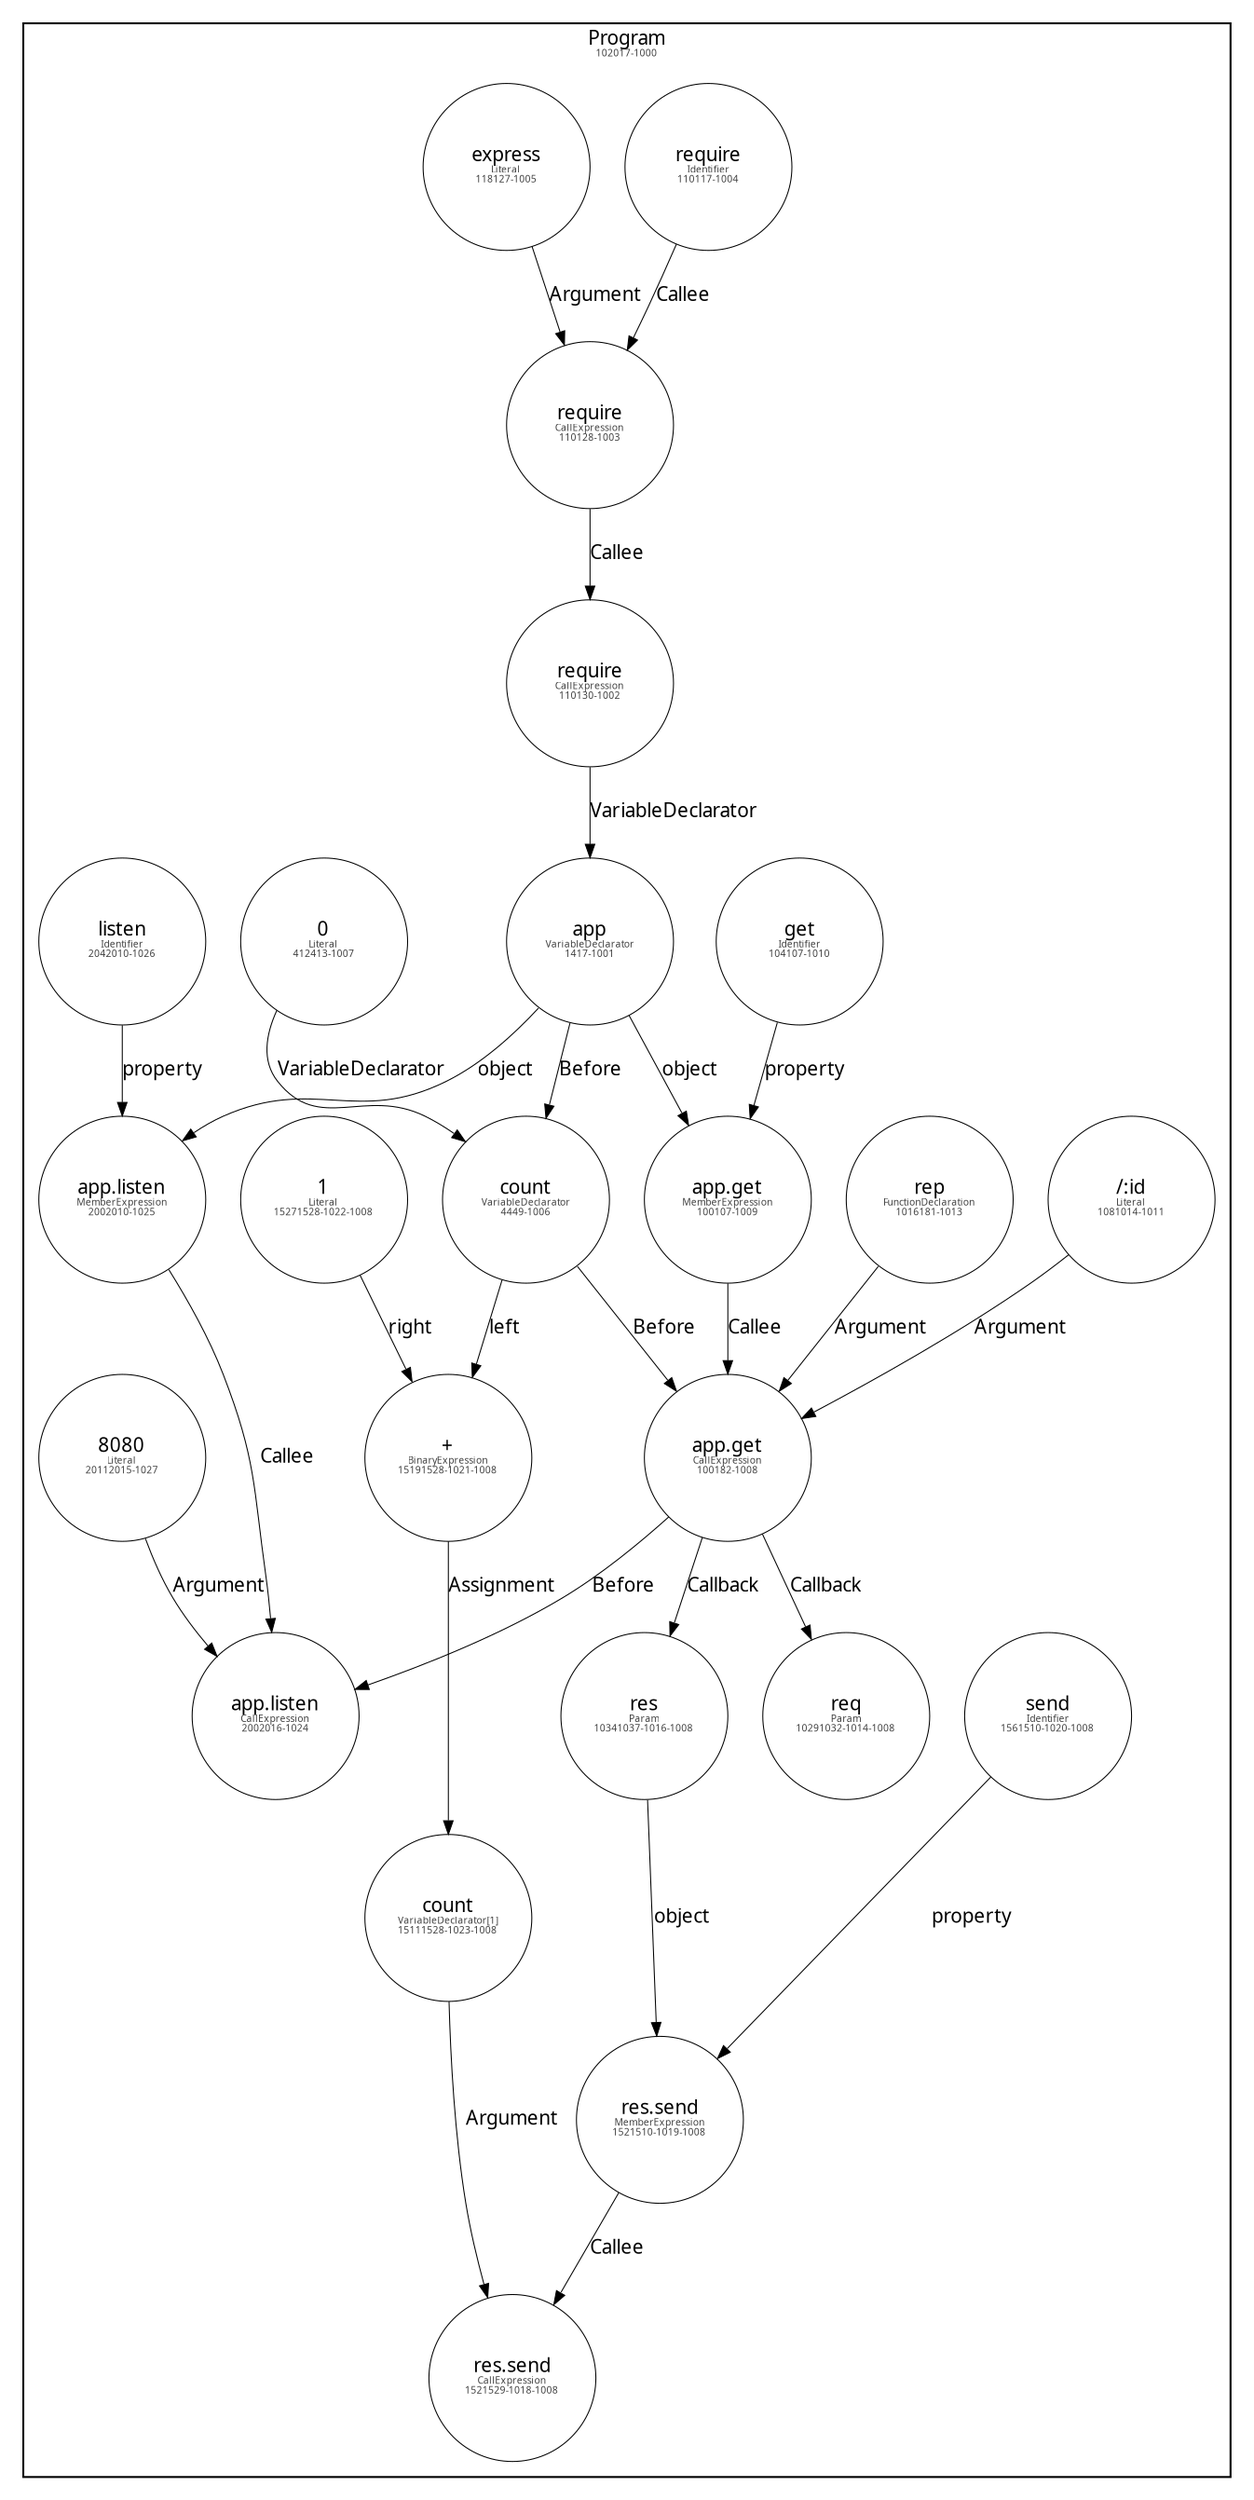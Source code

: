 digraph G {

  graph [ fontname="HelveticaNeue-Thin", fontcolor=black, fontsize=10 ];
  node [ fontname="HelveticaNeue-Thin", fontcolor=black, fontsize=10, penwidth=0.5 shape=circle, fixedsize=true, width=1.2, height=1.2 ];
  edge [ fontname="HelveticaNeue-Thin", fontcolor=black, fontsize=10, penwidth=0.5 splines=line, arrowsize=0.7 ];

  subgraph cluster_iProgram {

   label = <Program<br/><font color="#404040" point-size="5">102017-1000</font>>;

    i1417_1001 [label=<app<br/><font color="#404040" point-size="5">VariableDeclarator</font><br/><font color="#404040" point-size="5">1417-1001</font>>]
    i110128_1003 [label=<require<br/><font color="#404040" point-size="5">CallExpression</font><br/><font color="#404040" point-size="5">110128-1003</font>>]
    i110117_1004 [label=<require<br/><font color="#404040" point-size="5">Identifier</font><br/><font color="#404040" point-size="5">110117-1004</font>>]
    i118127_1005 [label=<express<br/><font color="#404040" point-size="5">Literal</font><br/><font color="#404040" point-size="5">118127-1005</font>>]
    i110130_1002 [label=<require<br/><font color="#404040" point-size="5">CallExpression</font><br/><font color="#404040" point-size="5">110130-1002</font>>]
    i4449_1006 [label=<count<br/><font color="#404040" point-size="5">VariableDeclarator</font><br/><font color="#404040" point-size="5">4449-1006</font>>]
    i412413_1007 [label=<0<br/><font color="#404040" point-size="5">Literal</font><br/><font color="#404040" point-size="5">412413-1007</font>>]
    i104107_1010 [label=<get<br/><font color="#404040" point-size="5">Identifier</font><br/><font color="#404040" point-size="5">104107-1010</font>>]
    i100107_1009 [label=<app.get<br/><font color="#404040" point-size="5">MemberExpression</font><br/><font color="#404040" point-size="5">100107-1009</font>>]
    i100182_1008 [label=<app.get<br/><font color="#404040" point-size="5">CallExpression</font><br/><font color="#404040" point-size="5">100182-1008</font>>]
    i1081014_1011 [label=</:id<br/><font color="#404040" point-size="5">Literal</font><br/><font color="#404040" point-size="5">1081014-1011</font>>]
    i1016181_1013 [label=<rep<br/><font color="#404040" point-size="5">FunctionDeclaration</font><br/><font color="#404040" point-size="5">1016181-1013</font>>]
    i2042010_1026 [label=<listen<br/><font color="#404040" point-size="5">Identifier</font><br/><font color="#404040" point-size="5">2042010-1026</font>>]
    i2002010_1025 [label=<app.listen<br/><font color="#404040" point-size="5">MemberExpression</font><br/><font color="#404040" point-size="5">2002010-1025</font>>]
    i2002016_1024 [label=<app.listen<br/><font color="#404040" point-size="5">CallExpression</font><br/><font color="#404040" point-size="5">2002016-1024</font>>]
    i20112015_1027 [label=<8080<br/><font color="#404040" point-size="5">Literal</font><br/><font color="#404040" point-size="5">20112015-1027</font>>]
    i10291032_1014_1008 [label=<req<br/><font color="#404040" point-size="5">Param</font><br/><font color="#404040" point-size="5">10291032-1014-1008</font>>]
    i10341037_1016_1008 [label=<res<br/><font color="#404040" point-size="5">Param</font><br/><font color="#404040" point-size="5">10341037-1016-1008</font>>]
    i1561510_1020_1008 [label=<send<br/><font color="#404040" point-size="5">Identifier</font><br/><font color="#404040" point-size="5">1561510-1020-1008</font>>]
    i1521510_1019_1008 [label=<res.send<br/><font color="#404040" point-size="5">MemberExpression</font><br/><font color="#404040" point-size="5">1521510-1019-1008</font>>]
    i1521529_1018_1008 [label=<res.send<br/><font color="#404040" point-size="5">CallExpression</font><br/><font color="#404040" point-size="5">1521529-1018-1008</font>>]
    i15271528_1022_1008 [label=<1<br/><font color="#404040" point-size="5">Literal</font><br/><font color="#404040" point-size="5">15271528-1022-1008</font>>]
    i15191528_1021_1008 [label=<+<br/><font color="#404040" point-size="5">BinaryExpression</font><br/><font color="#404040" point-size="5">15191528-1021-1008</font>>]
    i15111528_1023_1008 [label=<count<br/><font color="#404040" point-size="5">VariableDeclarator[1]</font><br/><font color="#404040" point-size="5">15111528-1023-1008</font>>]

    i110117_1004 -> i110128_1003 [label="Callee"]
    i118127_1005 -> i110128_1003 [label="Argument"]
    i110128_1003 -> i110130_1002 [label="Callee"]
    i110130_1002 -> i1417_1001 [label="VariableDeclarator"]
    i412413_1007 -> i4449_1006 [label="VariableDeclarator"]
    i1417_1001 -> i4449_1006 [label="Before"]
    i1417_1001 -> i100107_1009 [label="object"]
    i104107_1010 -> i100107_1009 [label="property"]
    i100107_1009 -> i100182_1008 [label="Callee"]
    i1081014_1011 -> i100182_1008 [label="Argument"]
    i1016181_1013 -> i100182_1008 [label="Argument"]
    i4449_1006 -> i100182_1008 [label="Before"]
    i1417_1001 -> i2002010_1025 [label="object"]
    i2042010_1026 -> i2002010_1025 [label="property"]
    i2002010_1025 -> i2002016_1024 [label="Callee"]
    i20112015_1027 -> i2002016_1024 [label="Argument"]
    i100182_1008 -> i2002016_1024 [label="Before"]
    i100182_1008 -> i10291032_1014_1008 [label="Callback"]
    i100182_1008 -> i10341037_1016_1008 [label="Callback"]
    i10341037_1016_1008 -> i1521510_1019_1008 [label="object"]
    i1561510_1020_1008 -> i1521510_1019_1008 [label="property"]
    i1521510_1019_1008 -> i1521529_1018_1008 [label="Callee"]
    i15271528_1022_1008 -> i15191528_1021_1008 [label="right"]
    i4449_1006 -> i15191528_1021_1008 [label="left"]
    i15191528_1021_1008 -> i15111528_1023_1008 [label="Assignment"]
    i15111528_1023_1008 -> i1521529_1018_1008 [label="Argument"]
  }

}
